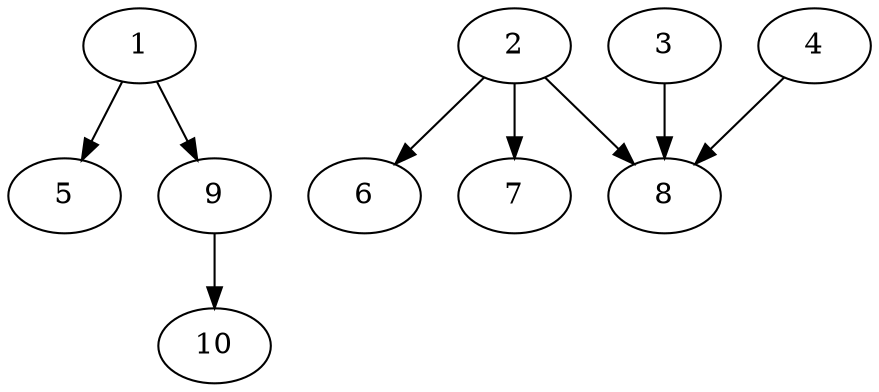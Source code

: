 // DAG automatically generated by daggen at Thu Oct  3 13:58:04 2019
// ./daggen --dot -n 10 --ccr 0.5 --fat 0.7 --regular 0.7 --density 0.6 --mindata 5242880 --maxdata 52428800 
digraph G {
  1 [size="30863360", alpha="0.13", expect_size="15431680"] 
  1 -> 5 [size ="15431680"]
  1 -> 9 [size ="15431680"]
  2 [size="68784128", alpha="0.06", expect_size="34392064"] 
  2 -> 6 [size ="34392064"]
  2 -> 7 [size ="34392064"]
  2 -> 8 [size ="34392064"]
  3 [size="34445312", alpha="0.14", expect_size="17222656"] 
  3 -> 8 [size ="17222656"]
  4 [size="69523456", alpha="0.15", expect_size="34761728"] 
  4 -> 8 [size ="34761728"]
  5 [size="103839744", alpha="0.18", expect_size="51919872"] 
  6 [size="81133568", alpha="0.09", expect_size="40566784"] 
  7 [size="104497152", alpha="0.15", expect_size="52248576"] 
  8 [size="45758464", alpha="0.09", expect_size="22879232"] 
  9 [size="34408448", alpha="0.07", expect_size="17204224"] 
  9 -> 10 [size ="17204224"]
  10 [size="74555392", alpha="0.03", expect_size="37277696"] 
}
